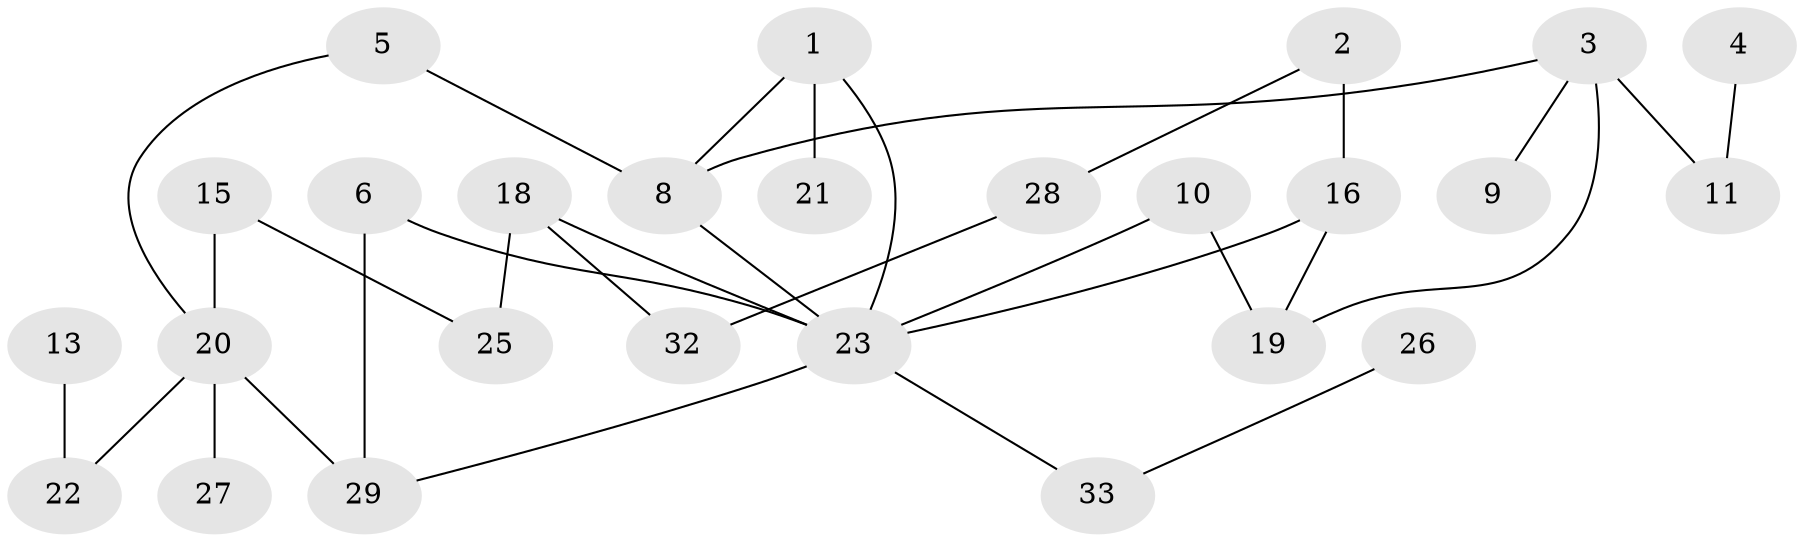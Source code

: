 // original degree distribution, {2: 0.35294117647058826, 1: 0.25, 4: 0.04411764705882353, 0: 0.1323529411764706, 3: 0.17647058823529413, 5: 0.04411764705882353}
// Generated by graph-tools (version 1.1) at 2025/33/03/09/25 02:33:25]
// undirected, 26 vertices, 32 edges
graph export_dot {
graph [start="1"]
  node [color=gray90,style=filled];
  1;
  2;
  3;
  4;
  5;
  6;
  8;
  9;
  10;
  11;
  13;
  15;
  16;
  18;
  19;
  20;
  21;
  22;
  23;
  25;
  26;
  27;
  28;
  29;
  32;
  33;
  1 -- 8 [weight=1.0];
  1 -- 21 [weight=1.0];
  1 -- 23 [weight=1.0];
  2 -- 16 [weight=2.0];
  2 -- 28 [weight=1.0];
  3 -- 8 [weight=1.0];
  3 -- 9 [weight=1.0];
  3 -- 11 [weight=2.0];
  3 -- 19 [weight=1.0];
  4 -- 11 [weight=1.0];
  5 -- 8 [weight=1.0];
  5 -- 20 [weight=1.0];
  6 -- 23 [weight=1.0];
  6 -- 29 [weight=1.0];
  8 -- 23 [weight=1.0];
  10 -- 19 [weight=1.0];
  10 -- 23 [weight=1.0];
  13 -- 22 [weight=1.0];
  15 -- 20 [weight=1.0];
  15 -- 25 [weight=1.0];
  16 -- 19 [weight=1.0];
  16 -- 23 [weight=1.0];
  18 -- 23 [weight=1.0];
  18 -- 25 [weight=1.0];
  18 -- 32 [weight=1.0];
  20 -- 22 [weight=1.0];
  20 -- 27 [weight=1.0];
  20 -- 29 [weight=2.0];
  23 -- 29 [weight=1.0];
  23 -- 33 [weight=1.0];
  26 -- 33 [weight=1.0];
  28 -- 32 [weight=1.0];
}
